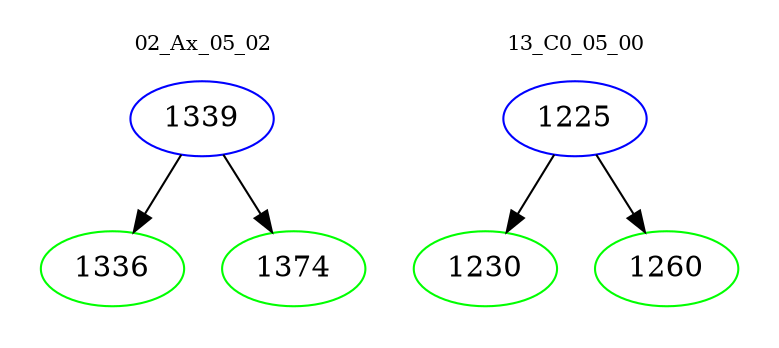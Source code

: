 digraph{
subgraph cluster_0 {
color = white
label = "02_Ax_05_02";
fontsize=10;
T0_1339 [label="1339", color="blue"]
T0_1339 -> T0_1336 [color="black"]
T0_1336 [label="1336", color="green"]
T0_1339 -> T0_1374 [color="black"]
T0_1374 [label="1374", color="green"]
}
subgraph cluster_1 {
color = white
label = "13_C0_05_00";
fontsize=10;
T1_1225 [label="1225", color="blue"]
T1_1225 -> T1_1230 [color="black"]
T1_1230 [label="1230", color="green"]
T1_1225 -> T1_1260 [color="black"]
T1_1260 [label="1260", color="green"]
}
}
